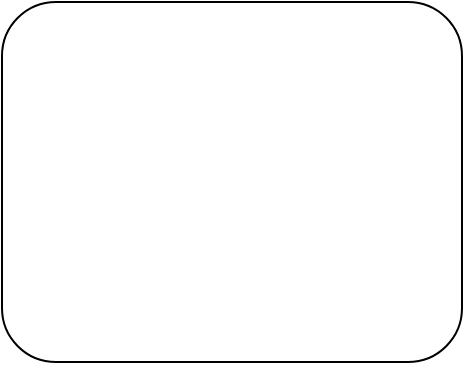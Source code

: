 <mxfile version="14.2.9" type="github">
  <diagram id="-hbtylTJadiITGD7dnFJ" name="Page-1">
    <mxGraphModel dx="782" dy="475" grid="1" gridSize="10" guides="1" tooltips="1" connect="1" arrows="1" fold="1" page="1" pageScale="1" pageWidth="850" pageHeight="1100" math="0" shadow="0">
      <root>
        <mxCell id="0" />
        <mxCell id="1" parent="0" />
        <mxCell id="atPATiRkcQhSUFcVffNA-1" value="" style="rounded=1;whiteSpace=wrap;html=1;" vertex="1" parent="1">
          <mxGeometry x="80" y="170" width="230" height="180" as="geometry" />
        </mxCell>
      </root>
    </mxGraphModel>
  </diagram>
</mxfile>
